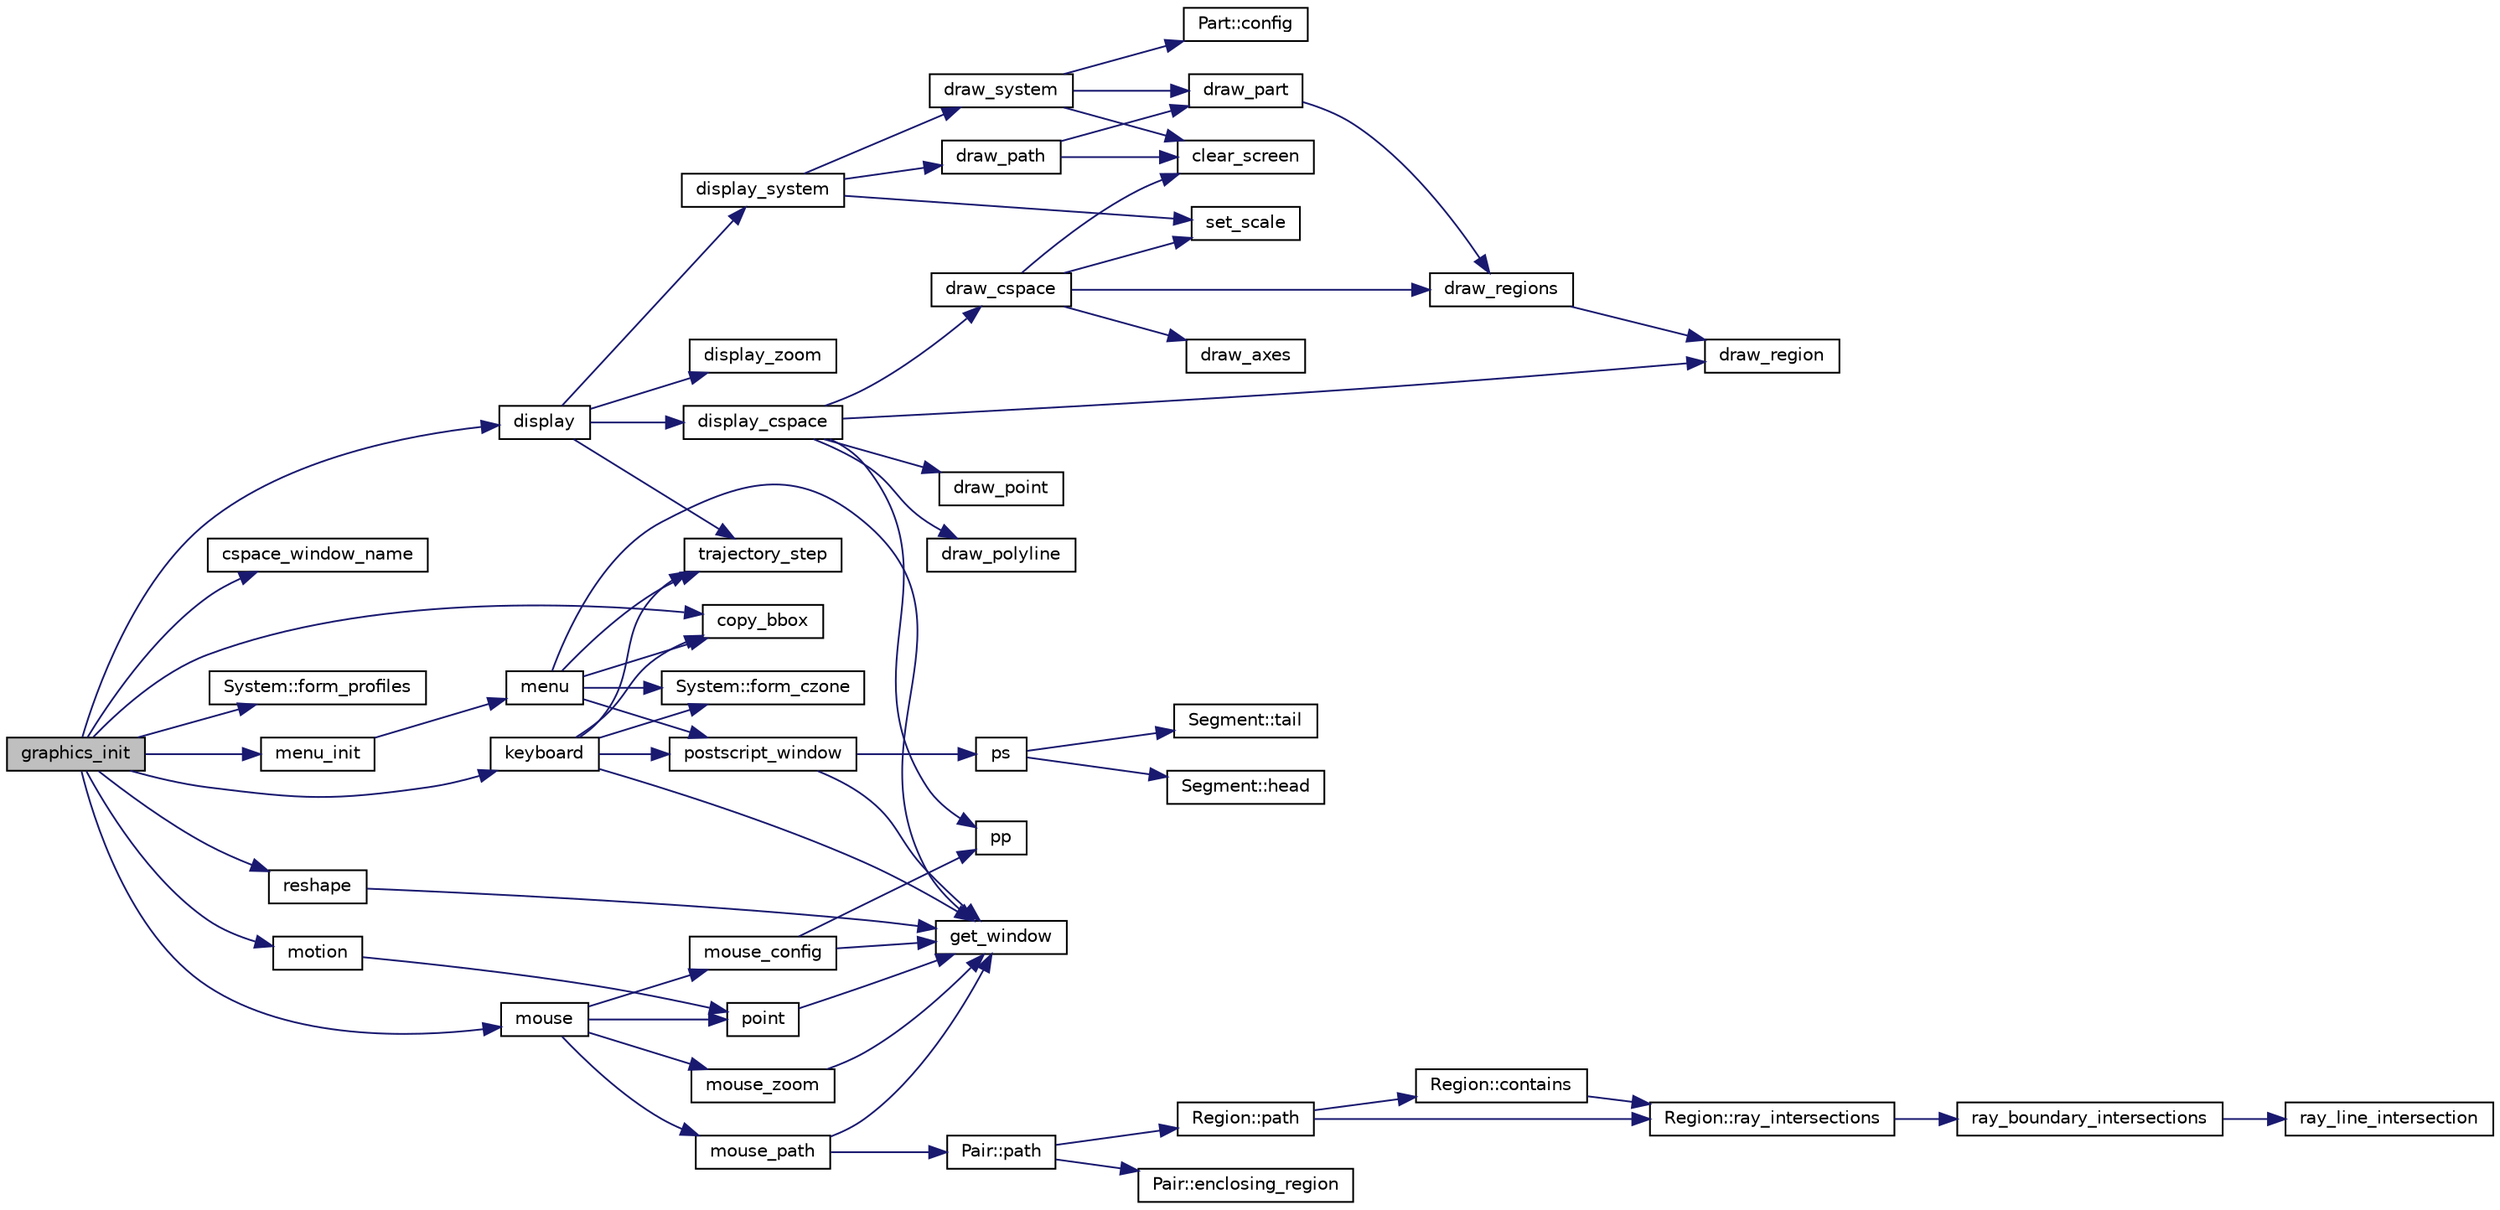 digraph "graphics_init"
{
 // LATEX_PDF_SIZE
  edge [fontname="Helvetica",fontsize="10",labelfontname="Helvetica",labelfontsize="10"];
  node [fontname="Helvetica",fontsize="10",shape=record];
  rankdir="LR";
  Node1 [label="graphics_init",height=0.2,width=0.4,color="black", fillcolor="grey75", style="filled", fontcolor="black",tooltip=" "];
  Node1 -> Node2 [color="midnightblue",fontsize="10",style="solid",fontname="Helvetica"];
  Node2 [label="copy_bbox",height=0.2,width=0.4,color="black", fillcolor="white", style="filled",URL="$de/dea/plot_8_c.html#afe9a85cd4bab5f0a207040cf2fe2c3a1",tooltip=" "];
  Node1 -> Node3 [color="midnightblue",fontsize="10",style="solid",fontname="Helvetica"];
  Node3 [label="cspace_window_name",height=0.2,width=0.4,color="black", fillcolor="white", style="filled",URL="$de/dea/plot_8_c.html#a094a54c0d910a3e1052ffd517347d16a",tooltip=" "];
  Node1 -> Node4 [color="midnightblue",fontsize="10",style="solid",fontname="Helvetica"];
  Node4 [label="display",height=0.2,width=0.4,color="black", fillcolor="white", style="filled",URL="$de/dea/plot_8_c.html#a1e5b20fed15743656bb6d2e6a6ea6269",tooltip=" "];
  Node4 -> Node5 [color="midnightblue",fontsize="10",style="solid",fontname="Helvetica"];
  Node5 [label="display_cspace",height=0.2,width=0.4,color="black", fillcolor="white", style="filled",URL="$de/dea/plot_8_c.html#a84125b064e20f72dfb3d1e3c10fb00bc",tooltip=" "];
  Node5 -> Node6 [color="midnightblue",fontsize="10",style="solid",fontname="Helvetica"];
  Node6 [label="draw_cspace",height=0.2,width=0.4,color="black", fillcolor="white", style="filled",URL="$de/dea/plot_8_c.html#a316ff9f70f0c2e63e2d6c5bbdf8d146a",tooltip=" "];
  Node6 -> Node7 [color="midnightblue",fontsize="10",style="solid",fontname="Helvetica"];
  Node7 [label="clear_screen",height=0.2,width=0.4,color="black", fillcolor="white", style="filled",URL="$de/dea/plot_8_c.html#a14140b0edb7c242f56db6df499238a16",tooltip=" "];
  Node6 -> Node8 [color="midnightblue",fontsize="10",style="solid",fontname="Helvetica"];
  Node8 [label="draw_axes",height=0.2,width=0.4,color="black", fillcolor="white", style="filled",URL="$de/dea/plot_8_c.html#a1832d4cf8fb02ee637a1369e0ed2839f",tooltip=" "];
  Node6 -> Node9 [color="midnightblue",fontsize="10",style="solid",fontname="Helvetica"];
  Node9 [label="draw_regions",height=0.2,width=0.4,color="black", fillcolor="white", style="filled",URL="$de/dea/plot_8_c.html#a5aefb59e148882dfbbdb6d8f3ff2bbad",tooltip=" "];
  Node9 -> Node10 [color="midnightblue",fontsize="10",style="solid",fontname="Helvetica"];
  Node10 [label="draw_region",height=0.2,width=0.4,color="black", fillcolor="white", style="filled",URL="$de/dea/plot_8_c.html#afe375bad95ea129e61fe4bdba6452031",tooltip=" "];
  Node6 -> Node11 [color="midnightblue",fontsize="10",style="solid",fontname="Helvetica"];
  Node11 [label="set_scale",height=0.2,width=0.4,color="black", fillcolor="white", style="filled",URL="$de/dea/plot_8_c.html#acc8535475cd6ce212ff3a1c0c32dd93e",tooltip=" "];
  Node5 -> Node12 [color="midnightblue",fontsize="10",style="solid",fontname="Helvetica"];
  Node12 [label="draw_point",height=0.2,width=0.4,color="black", fillcolor="white", style="filled",URL="$de/dea/plot_8_c.html#a1facf720333ee2a104fe133404f858a9",tooltip=" "];
  Node5 -> Node13 [color="midnightblue",fontsize="10",style="solid",fontname="Helvetica"];
  Node13 [label="draw_polyline",height=0.2,width=0.4,color="black", fillcolor="white", style="filled",URL="$de/dea/plot_8_c.html#ace224f719f18c6d268b1704dd0f59d54",tooltip=" "];
  Node5 -> Node10 [color="midnightblue",fontsize="10",style="solid",fontname="Helvetica"];
  Node5 -> Node14 [color="midnightblue",fontsize="10",style="solid",fontname="Helvetica"];
  Node14 [label="pp",height=0.2,width=0.4,color="black", fillcolor="white", style="filled",URL="$d0/d11/arrange_8_c.html#ab651de1ff5f6582055d2ea11002c5db1",tooltip=" "];
  Node4 -> Node15 [color="midnightblue",fontsize="10",style="solid",fontname="Helvetica"];
  Node15 [label="display_system",height=0.2,width=0.4,color="black", fillcolor="white", style="filled",URL="$de/dea/plot_8_c.html#a42af89e8bcdc3d1dadfb9834d27de23b",tooltip=" "];
  Node15 -> Node16 [color="midnightblue",fontsize="10",style="solid",fontname="Helvetica"];
  Node16 [label="draw_path",height=0.2,width=0.4,color="black", fillcolor="white", style="filled",URL="$de/dea/plot_8_c.html#a328c65c9d83532218a29de873a899ec0",tooltip=" "];
  Node16 -> Node7 [color="midnightblue",fontsize="10",style="solid",fontname="Helvetica"];
  Node16 -> Node17 [color="midnightblue",fontsize="10",style="solid",fontname="Helvetica"];
  Node17 [label="draw_part",height=0.2,width=0.4,color="black", fillcolor="white", style="filled",URL="$de/dea/plot_8_c.html#a07c658ba862fdc5e128b71181ab04c02",tooltip=" "];
  Node17 -> Node9 [color="midnightblue",fontsize="10",style="solid",fontname="Helvetica"];
  Node15 -> Node18 [color="midnightblue",fontsize="10",style="solid",fontname="Helvetica"];
  Node18 [label="draw_system",height=0.2,width=0.4,color="black", fillcolor="white", style="filled",URL="$de/dea/plot_8_c.html#a5f72991813254a5fd45b0b3099c754e2",tooltip=" "];
  Node18 -> Node7 [color="midnightblue",fontsize="10",style="solid",fontname="Helvetica"];
  Node18 -> Node19 [color="midnightblue",fontsize="10",style="solid",fontname="Helvetica"];
  Node19 [label="Part::config",height=0.2,width=0.4,color="black", fillcolor="white", style="filled",URL="$db/d16/class_part.html#a8b57fc149d2a21377df8abe928c92294",tooltip=" "];
  Node18 -> Node17 [color="midnightblue",fontsize="10",style="solid",fontname="Helvetica"];
  Node15 -> Node11 [color="midnightblue",fontsize="10",style="solid",fontname="Helvetica"];
  Node4 -> Node20 [color="midnightblue",fontsize="10",style="solid",fontname="Helvetica"];
  Node20 [label="display_zoom",height=0.2,width=0.4,color="black", fillcolor="white", style="filled",URL="$de/dea/plot_8_c.html#a7e05759a10ccd66532222037e3ba8a61",tooltip=" "];
  Node4 -> Node21 [color="midnightblue",fontsize="10",style="solid",fontname="Helvetica"];
  Node21 [label="trajectory_step",height=0.2,width=0.4,color="black", fillcolor="white", style="filled",URL="$de/dea/plot_8_c.html#a892e4e46655002b05d572309a49e2e2f",tooltip=" "];
  Node1 -> Node22 [color="midnightblue",fontsize="10",style="solid",fontname="Helvetica"];
  Node22 [label="System::form_profiles",height=0.2,width=0.4,color="black", fillcolor="white", style="filled",URL="$d9/d16/class_system.html#ae4e3d274569ff244017dafc193676e1c",tooltip=" "];
  Node1 -> Node23 [color="midnightblue",fontsize="10",style="solid",fontname="Helvetica"];
  Node23 [label="keyboard",height=0.2,width=0.4,color="black", fillcolor="white", style="filled",URL="$de/dea/plot_8_c.html#aef7ba2f69afb2d954545f64c7fe24b14",tooltip=" "];
  Node23 -> Node2 [color="midnightblue",fontsize="10",style="solid",fontname="Helvetica"];
  Node23 -> Node24 [color="midnightblue",fontsize="10",style="solid",fontname="Helvetica"];
  Node24 [label="System::form_czone",height=0.2,width=0.4,color="black", fillcolor="white", style="filled",URL="$d9/d16/class_system.html#aa1499bd5312d684518c4a07dcf964508",tooltip=" "];
  Node23 -> Node25 [color="midnightblue",fontsize="10",style="solid",fontname="Helvetica"];
  Node25 [label="get_window",height=0.2,width=0.4,color="black", fillcolor="white", style="filled",URL="$de/dea/plot_8_c.html#ab86e1d5f2a97ddbadc85b26017fc1464",tooltip=" "];
  Node23 -> Node26 [color="midnightblue",fontsize="10",style="solid",fontname="Helvetica"];
  Node26 [label="postscript_window",height=0.2,width=0.4,color="black", fillcolor="white", style="filled",URL="$de/dea/plot_8_c.html#ab5b10a5fedbe45086fc477bc73f03015",tooltip=" "];
  Node26 -> Node25 [color="midnightblue",fontsize="10",style="solid",fontname="Helvetica"];
  Node26 -> Node27 [color="midnightblue",fontsize="10",style="solid",fontname="Helvetica"];
  Node27 [label="ps",height=0.2,width=0.4,color="black", fillcolor="white", style="filled",URL="$d0/d11/arrange_8_c.html#a501b7da7fe7882721eb5992d35229b37",tooltip=" "];
  Node27 -> Node28 [color="midnightblue",fontsize="10",style="solid",fontname="Helvetica"];
  Node28 [label="Segment::head",height=0.2,width=0.4,color="black", fillcolor="white", style="filled",URL="$dd/dd2/class_segment.html#a0e17bae2b8a9ce347fc0f39dbd485ab0",tooltip=" "];
  Node27 -> Node29 [color="midnightblue",fontsize="10",style="solid",fontname="Helvetica"];
  Node29 [label="Segment::tail",height=0.2,width=0.4,color="black", fillcolor="white", style="filled",URL="$dd/dd2/class_segment.html#ade98cc7f373aef9c1f6371b028c1ceed",tooltip=" "];
  Node23 -> Node21 [color="midnightblue",fontsize="10",style="solid",fontname="Helvetica"];
  Node1 -> Node30 [color="midnightblue",fontsize="10",style="solid",fontname="Helvetica"];
  Node30 [label="menu_init",height=0.2,width=0.4,color="black", fillcolor="white", style="filled",URL="$de/dea/plot_8_c.html#a825deebad1aa530657673fb8a95a2565",tooltip=" "];
  Node30 -> Node31 [color="midnightblue",fontsize="10",style="solid",fontname="Helvetica"];
  Node31 [label="menu",height=0.2,width=0.4,color="black", fillcolor="white", style="filled",URL="$de/dea/plot_8_c.html#a871fd9424d4b79de811be617326020b0",tooltip=" "];
  Node31 -> Node2 [color="midnightblue",fontsize="10",style="solid",fontname="Helvetica"];
  Node31 -> Node24 [color="midnightblue",fontsize="10",style="solid",fontname="Helvetica"];
  Node31 -> Node25 [color="midnightblue",fontsize="10",style="solid",fontname="Helvetica"];
  Node31 -> Node26 [color="midnightblue",fontsize="10",style="solid",fontname="Helvetica"];
  Node31 -> Node21 [color="midnightblue",fontsize="10",style="solid",fontname="Helvetica"];
  Node1 -> Node32 [color="midnightblue",fontsize="10",style="solid",fontname="Helvetica"];
  Node32 [label="motion",height=0.2,width=0.4,color="black", fillcolor="white", style="filled",URL="$de/dea/plot_8_c.html#a45a7d7c86c97ca6a2d4d32ce2d263f67",tooltip=" "];
  Node32 -> Node33 [color="midnightblue",fontsize="10",style="solid",fontname="Helvetica"];
  Node33 [label="point",height=0.2,width=0.4,color="black", fillcolor="white", style="filled",URL="$de/dea/plot_8_c.html#a57861a5d95b9807c84f6163daaab71fd",tooltip=" "];
  Node33 -> Node25 [color="midnightblue",fontsize="10",style="solid",fontname="Helvetica"];
  Node1 -> Node34 [color="midnightblue",fontsize="10",style="solid",fontname="Helvetica"];
  Node34 [label="mouse",height=0.2,width=0.4,color="black", fillcolor="white", style="filled",URL="$de/dea/plot_8_c.html#a0ca45b4cc7e4ec8cea0196b9401be459",tooltip=" "];
  Node34 -> Node35 [color="midnightblue",fontsize="10",style="solid",fontname="Helvetica"];
  Node35 [label="mouse_config",height=0.2,width=0.4,color="black", fillcolor="white", style="filled",URL="$de/dea/plot_8_c.html#a0fb066f479ab3b59fc3a03ad60f2f73a",tooltip=" "];
  Node35 -> Node25 [color="midnightblue",fontsize="10",style="solid",fontname="Helvetica"];
  Node35 -> Node14 [color="midnightblue",fontsize="10",style="solid",fontname="Helvetica"];
  Node34 -> Node36 [color="midnightblue",fontsize="10",style="solid",fontname="Helvetica"];
  Node36 [label="mouse_path",height=0.2,width=0.4,color="black", fillcolor="white", style="filled",URL="$de/dea/plot_8_c.html#a9dfcfeac9a4ff6a970e4f0aa6b79400a",tooltip=" "];
  Node36 -> Node25 [color="midnightblue",fontsize="10",style="solid",fontname="Helvetica"];
  Node36 -> Node37 [color="midnightblue",fontsize="10",style="solid",fontname="Helvetica"];
  Node37 [label="Pair::path",height=0.2,width=0.4,color="black", fillcolor="white", style="filled",URL="$d2/d49/class_pair.html#a24ad3a21451a5c8a61ec91f9bbaef4d5",tooltip=" "];
  Node37 -> Node38 [color="midnightblue",fontsize="10",style="solid",fontname="Helvetica"];
  Node38 [label="Pair::enclosing_region",height=0.2,width=0.4,color="black", fillcolor="white", style="filled",URL="$d2/d49/class_pair.html#ac4486f844217924898cb7d34f536cea4",tooltip=" "];
  Node37 -> Node39 [color="midnightblue",fontsize="10",style="solid",fontname="Helvetica"];
  Node39 [label="Region::path",height=0.2,width=0.4,color="black", fillcolor="white", style="filled",URL="$df/d6c/class_region.html#a944dea943cdaa7b9bf7f38fe88d62f5f",tooltip=" "];
  Node39 -> Node40 [color="midnightblue",fontsize="10",style="solid",fontname="Helvetica"];
  Node40 [label="Region::contains",height=0.2,width=0.4,color="black", fillcolor="white", style="filled",URL="$df/d6c/class_region.html#ac9dea406246956c3821bcea2544dda6a",tooltip=" "];
  Node40 -> Node41 [color="midnightblue",fontsize="10",style="solid",fontname="Helvetica"];
  Node41 [label="Region::ray_intersections",height=0.2,width=0.4,color="black", fillcolor="white", style="filled",URL="$df/d6c/class_region.html#a651358fb7bf2d65c3e6b185e5bfbb4b8",tooltip=" "];
  Node41 -> Node42 [color="midnightblue",fontsize="10",style="solid",fontname="Helvetica"];
  Node42 [label="ray_boundary_intersections",height=0.2,width=0.4,color="black", fillcolor="white", style="filled",URL="$d1/d25/region_8_c.html#a1194f4cdf0df8ec67b82a1012877842e",tooltip=" "];
  Node42 -> Node43 [color="midnightblue",fontsize="10",style="solid",fontname="Helvetica"];
  Node43 [label="ray_line_intersection",height=0.2,width=0.4,color="black", fillcolor="white", style="filled",URL="$d1/d25/region_8_c.html#a11a537f16776531c70aadc485a3ba2c7",tooltip=" "];
  Node39 -> Node41 [color="midnightblue",fontsize="10",style="solid",fontname="Helvetica"];
  Node34 -> Node44 [color="midnightblue",fontsize="10",style="solid",fontname="Helvetica"];
  Node44 [label="mouse_zoom",height=0.2,width=0.4,color="black", fillcolor="white", style="filled",URL="$de/dea/plot_8_c.html#aca649631b77a58aa8a4798eeef44de1f",tooltip=" "];
  Node44 -> Node25 [color="midnightblue",fontsize="10",style="solid",fontname="Helvetica"];
  Node34 -> Node33 [color="midnightblue",fontsize="10",style="solid",fontname="Helvetica"];
  Node1 -> Node45 [color="midnightblue",fontsize="10",style="solid",fontname="Helvetica"];
  Node45 [label="reshape",height=0.2,width=0.4,color="black", fillcolor="white", style="filled",URL="$de/dea/plot_8_c.html#acc1ffe65e6869931318610cae7210078",tooltip=" "];
  Node45 -> Node25 [color="midnightblue",fontsize="10",style="solid",fontname="Helvetica"];
}
